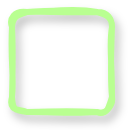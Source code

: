 <mxfile version="17.5.0" type="device"><diagram id="nz44Xhv3kupbsCAnsNod" name="Page-1"><mxGraphModel dx="241" dy="122" grid="1" gridSize="10" guides="1" tooltips="1" connect="1" arrows="1" fold="1" page="1" pageScale="1" pageWidth="827" pageHeight="1169" math="0" shadow="0"><root><mxCell id="0"/><mxCell id="1" parent="0"/><mxCell id="h7UyqRujjC-s3nL93XsH-1" value="" style="rounded=1;whiteSpace=wrap;html=1;strokeWidth=3;fillColor=none;sketch=1;glass=0;shadow=1;strokeColor=#B9FF91;" vertex="1" parent="1"><mxGeometry x="400" y="240" width="50" height="50" as="geometry"/></mxCell></root></mxGraphModel></diagram></mxfile>